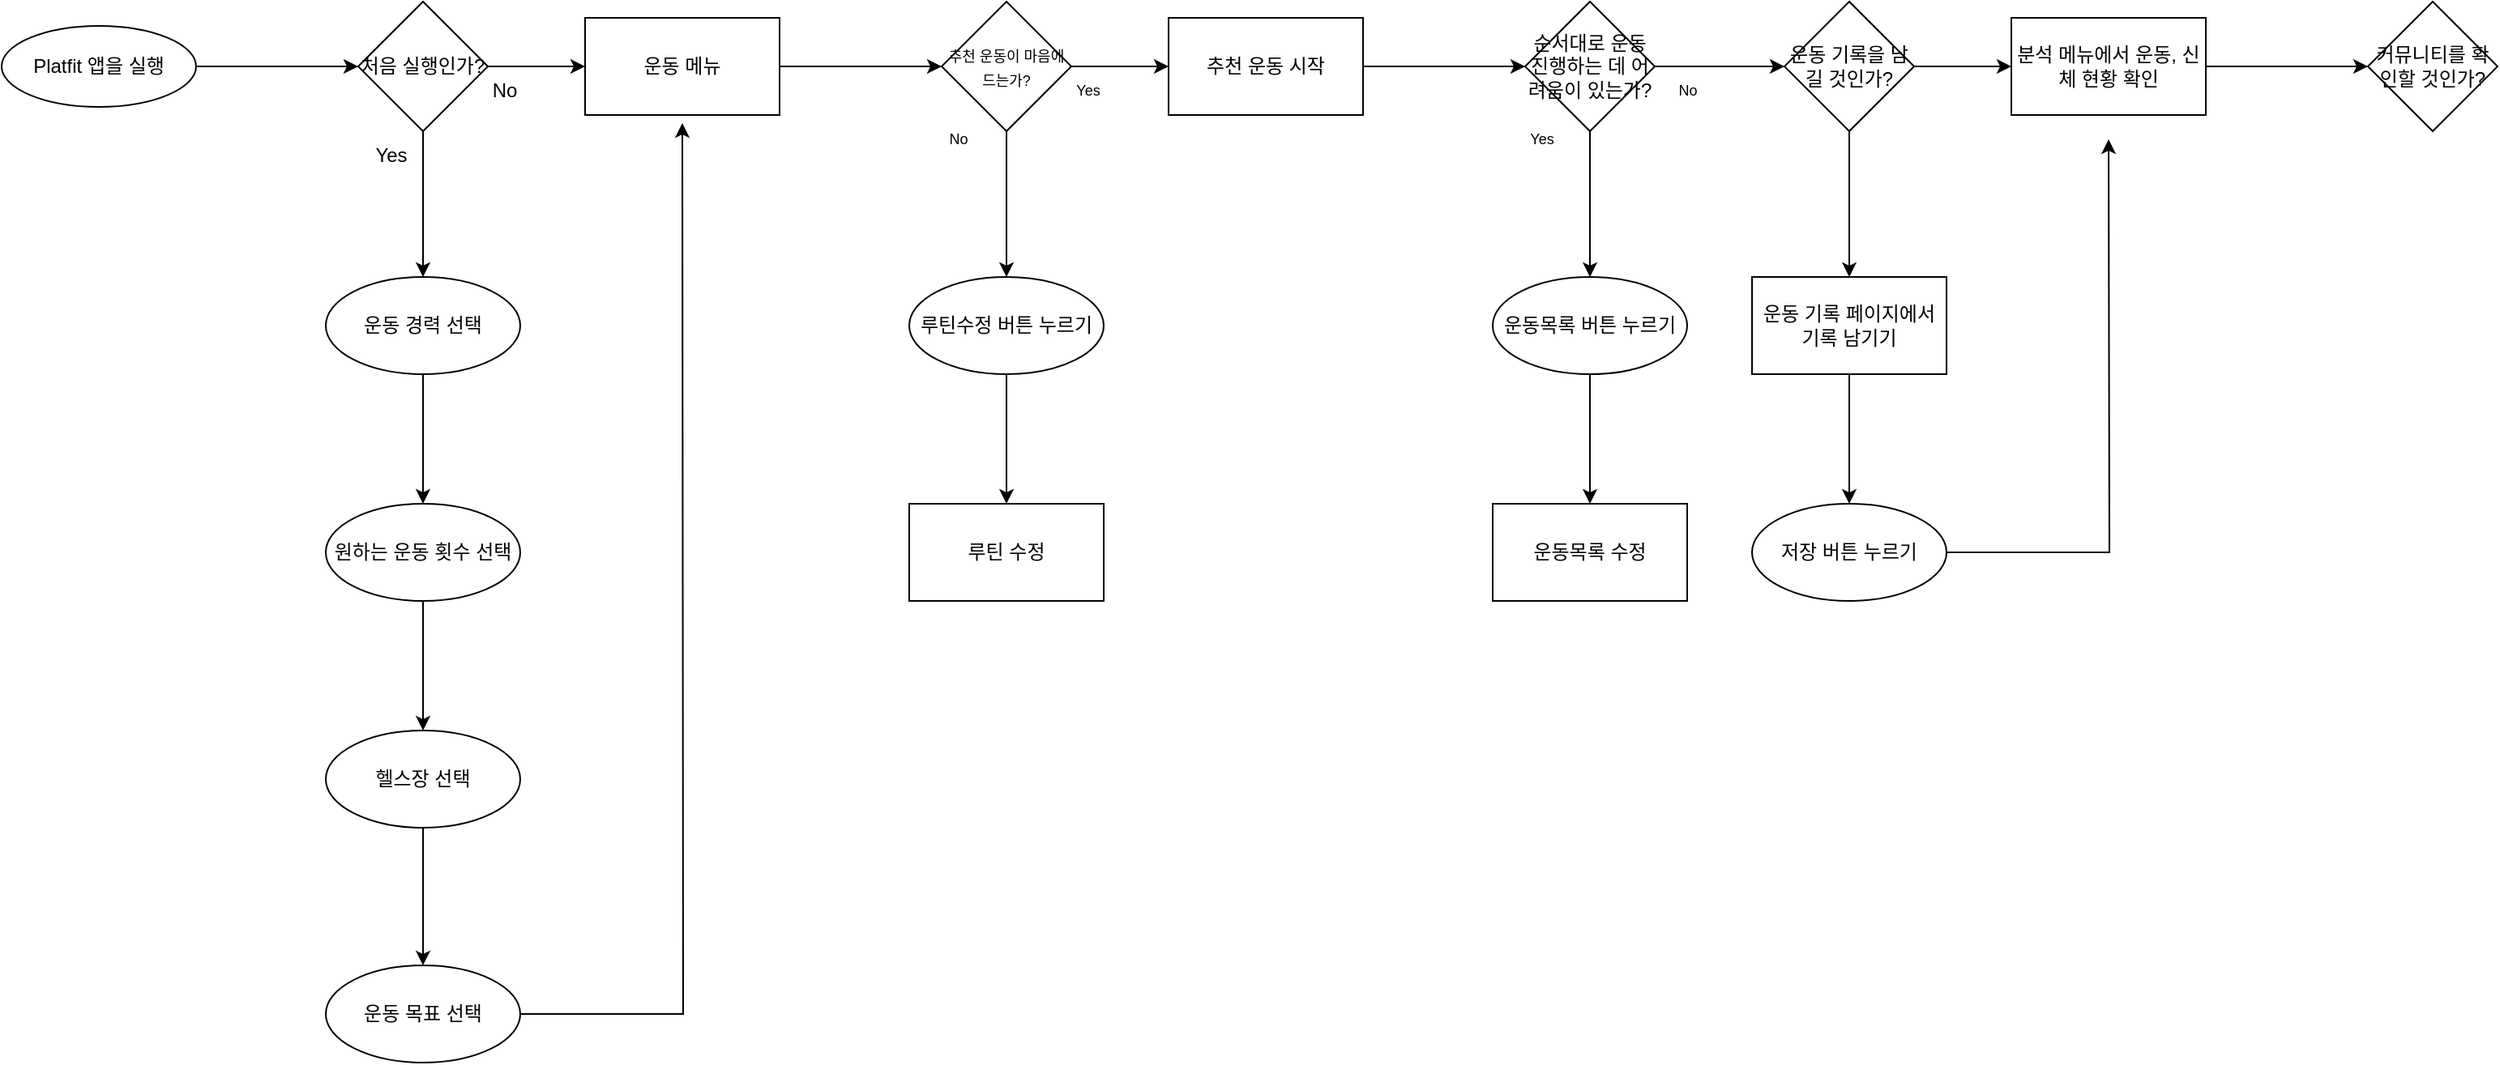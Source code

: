 <mxfile version="20.4.1" type="github">
  <diagram name="Page-1" id="74e2e168-ea6b-b213-b513-2b3c1d86103e">
    <mxGraphModel dx="2258" dy="801" grid="1" gridSize="10" guides="1" tooltips="1" connect="1" arrows="1" fold="1" page="1" pageScale="1" pageWidth="1100" pageHeight="850" background="none" math="0" shadow="0">
      <root>
        <mxCell id="0" />
        <mxCell id="1" parent="0" />
        <mxCell id="qVj28lsYevXOe8eaYTV5-10" value="" style="edgeStyle=orthogonalEdgeStyle;rounded=0;orthogonalLoop=1;jettySize=auto;html=1;" edge="1" parent="1" source="qVj28lsYevXOe8eaYTV5-1" target="qVj28lsYevXOe8eaYTV5-9">
          <mxGeometry relative="1" as="geometry" />
        </mxCell>
        <mxCell id="qVj28lsYevXOe8eaYTV5-1" value="Platfit 앱을 실행" style="ellipse;whiteSpace=wrap;html=1;" vertex="1" parent="1">
          <mxGeometry x="-830" y="340" width="120" height="50" as="geometry" />
        </mxCell>
        <mxCell id="qVj28lsYevXOe8eaYTV5-12" value="" style="edgeStyle=orthogonalEdgeStyle;rounded=0;orthogonalLoop=1;jettySize=auto;html=1;" edge="1" parent="1" source="qVj28lsYevXOe8eaYTV5-9" target="qVj28lsYevXOe8eaYTV5-11">
          <mxGeometry relative="1" as="geometry" />
        </mxCell>
        <mxCell id="qVj28lsYevXOe8eaYTV5-21" value="" style="edgeStyle=orthogonalEdgeStyle;rounded=0;orthogonalLoop=1;jettySize=auto;html=1;" edge="1" parent="1" source="qVj28lsYevXOe8eaYTV5-9" target="qVj28lsYevXOe8eaYTV5-20">
          <mxGeometry relative="1" as="geometry" />
        </mxCell>
        <mxCell id="qVj28lsYevXOe8eaYTV5-9" value="처음 실행인가?" style="rhombus;whiteSpace=wrap;html=1;" vertex="1" parent="1">
          <mxGeometry x="-610" y="325" width="80" height="80" as="geometry" />
        </mxCell>
        <mxCell id="qVj28lsYevXOe8eaYTV5-14" value="" style="edgeStyle=orthogonalEdgeStyle;rounded=0;orthogonalLoop=1;jettySize=auto;html=1;" edge="1" parent="1" source="qVj28lsYevXOe8eaYTV5-11" target="qVj28lsYevXOe8eaYTV5-13">
          <mxGeometry relative="1" as="geometry" />
        </mxCell>
        <mxCell id="qVj28lsYevXOe8eaYTV5-11" value="운동 경력 선택" style="ellipse;whiteSpace=wrap;html=1;" vertex="1" parent="1">
          <mxGeometry x="-630" y="495" width="120" height="60" as="geometry" />
        </mxCell>
        <mxCell id="qVj28lsYevXOe8eaYTV5-16" value="" style="edgeStyle=orthogonalEdgeStyle;rounded=0;orthogonalLoop=1;jettySize=auto;html=1;" edge="1" parent="1" source="qVj28lsYevXOe8eaYTV5-13" target="qVj28lsYevXOe8eaYTV5-15">
          <mxGeometry relative="1" as="geometry" />
        </mxCell>
        <mxCell id="qVj28lsYevXOe8eaYTV5-13" value="원하는 운동 횟수 선택" style="ellipse;whiteSpace=wrap;html=1;" vertex="1" parent="1">
          <mxGeometry x="-630" y="635" width="120" height="60" as="geometry" />
        </mxCell>
        <mxCell id="qVj28lsYevXOe8eaYTV5-18" value="" style="edgeStyle=orthogonalEdgeStyle;rounded=0;orthogonalLoop=1;jettySize=auto;html=1;" edge="1" parent="1" source="qVj28lsYevXOe8eaYTV5-15" target="qVj28lsYevXOe8eaYTV5-17">
          <mxGeometry relative="1" as="geometry" />
        </mxCell>
        <mxCell id="qVj28lsYevXOe8eaYTV5-15" value="헬스장 선택" style="ellipse;whiteSpace=wrap;html=1;" vertex="1" parent="1">
          <mxGeometry x="-630" y="775" width="120" height="60" as="geometry" />
        </mxCell>
        <mxCell id="qVj28lsYevXOe8eaYTV5-23" style="edgeStyle=orthogonalEdgeStyle;rounded=0;orthogonalLoop=1;jettySize=auto;html=1;" edge="1" parent="1" source="qVj28lsYevXOe8eaYTV5-17">
          <mxGeometry relative="1" as="geometry">
            <mxPoint x="-410" y="400" as="targetPoint" />
          </mxGeometry>
        </mxCell>
        <mxCell id="qVj28lsYevXOe8eaYTV5-17" value="운동 목표 선택" style="ellipse;whiteSpace=wrap;html=1;" vertex="1" parent="1">
          <mxGeometry x="-630" y="920" width="120" height="60" as="geometry" />
        </mxCell>
        <mxCell id="qVj28lsYevXOe8eaYTV5-19" value="Yes" style="text;html=1;align=center;verticalAlign=middle;resizable=0;points=[];autosize=1;strokeColor=none;fillColor=none;" vertex="1" parent="1">
          <mxGeometry x="-610" y="405" width="40" height="30" as="geometry" />
        </mxCell>
        <mxCell id="qVj28lsYevXOe8eaYTV5-25" value="" style="edgeStyle=orthogonalEdgeStyle;rounded=0;orthogonalLoop=1;jettySize=auto;html=1;" edge="1" parent="1" source="qVj28lsYevXOe8eaYTV5-20" target="qVj28lsYevXOe8eaYTV5-24">
          <mxGeometry relative="1" as="geometry" />
        </mxCell>
        <mxCell id="qVj28lsYevXOe8eaYTV5-20" value="운동 메뉴" style="whiteSpace=wrap;html=1;" vertex="1" parent="1">
          <mxGeometry x="-470" y="335" width="120" height="60" as="geometry" />
        </mxCell>
        <mxCell id="qVj28lsYevXOe8eaYTV5-22" value="No" style="text;html=1;align=center;verticalAlign=middle;resizable=0;points=[];autosize=1;strokeColor=none;fillColor=none;" vertex="1" parent="1">
          <mxGeometry x="-540" y="365" width="40" height="30" as="geometry" />
        </mxCell>
        <mxCell id="qVj28lsYevXOe8eaYTV5-27" value="" style="edgeStyle=orthogonalEdgeStyle;rounded=0;orthogonalLoop=1;jettySize=auto;html=1;fontSize=9;" edge="1" parent="1" source="qVj28lsYevXOe8eaYTV5-24" target="qVj28lsYevXOe8eaYTV5-26">
          <mxGeometry relative="1" as="geometry" />
        </mxCell>
        <mxCell id="qVj28lsYevXOe8eaYTV5-48" value="" style="edgeStyle=orthogonalEdgeStyle;rounded=0;orthogonalLoop=1;jettySize=auto;html=1;fontSize=9;" edge="1" parent="1" source="qVj28lsYevXOe8eaYTV5-24" target="qVj28lsYevXOe8eaYTV5-47">
          <mxGeometry relative="1" as="geometry" />
        </mxCell>
        <mxCell id="qVj28lsYevXOe8eaYTV5-24" value="&lt;font style=&quot;font-size: 9px;&quot;&gt;추천 운동이 마음에 드는가?&lt;/font&gt;" style="rhombus;whiteSpace=wrap;html=1;" vertex="1" parent="1">
          <mxGeometry x="-250" y="325" width="80" height="80" as="geometry" />
        </mxCell>
        <mxCell id="qVj28lsYevXOe8eaYTV5-32" value="" style="edgeStyle=orthogonalEdgeStyle;rounded=0;orthogonalLoop=1;jettySize=auto;html=1;fontSize=9;" edge="1" parent="1" source="qVj28lsYevXOe8eaYTV5-26" target="qVj28lsYevXOe8eaYTV5-31">
          <mxGeometry relative="1" as="geometry" />
        </mxCell>
        <mxCell id="qVj28lsYevXOe8eaYTV5-26" value="추천 운동 시작" style="whiteSpace=wrap;html=1;" vertex="1" parent="1">
          <mxGeometry x="-110" y="335" width="120" height="60" as="geometry" />
        </mxCell>
        <mxCell id="qVj28lsYevXOe8eaYTV5-28" value="Yes" style="text;html=1;align=center;verticalAlign=middle;resizable=0;points=[];autosize=1;strokeColor=none;fillColor=none;fontSize=9;" vertex="1" parent="1">
          <mxGeometry x="-180" y="365" width="40" height="30" as="geometry" />
        </mxCell>
        <mxCell id="qVj28lsYevXOe8eaYTV5-44" value="" style="edgeStyle=orthogonalEdgeStyle;rounded=0;orthogonalLoop=1;jettySize=auto;html=1;fontSize=9;" edge="1" parent="1" source="qVj28lsYevXOe8eaYTV5-31" target="qVj28lsYevXOe8eaYTV5-43">
          <mxGeometry relative="1" as="geometry" />
        </mxCell>
        <mxCell id="qVj28lsYevXOe8eaYTV5-54" value="" style="edgeStyle=orthogonalEdgeStyle;rounded=0;orthogonalLoop=1;jettySize=auto;html=1;fontSize=9;" edge="1" parent="1" source="qVj28lsYevXOe8eaYTV5-31" target="qVj28lsYevXOe8eaYTV5-53">
          <mxGeometry relative="1" as="geometry" />
        </mxCell>
        <mxCell id="qVj28lsYevXOe8eaYTV5-31" value="순서대로 운동 진행하는 데 어려움이 있는가?" style="rhombus;whiteSpace=wrap;html=1;" vertex="1" parent="1">
          <mxGeometry x="110" y="325" width="80" height="80" as="geometry" />
        </mxCell>
        <mxCell id="qVj28lsYevXOe8eaYTV5-35" value="Yes" style="text;html=1;align=center;verticalAlign=middle;resizable=0;points=[];autosize=1;strokeColor=none;fillColor=none;fontSize=9;" vertex="1" parent="1">
          <mxGeometry x="100" y="395" width="40" height="30" as="geometry" />
        </mxCell>
        <mxCell id="qVj28lsYevXOe8eaYTV5-37" value="No" style="text;html=1;align=center;verticalAlign=middle;resizable=0;points=[];autosize=1;strokeColor=none;fillColor=none;fontSize=9;" vertex="1" parent="1">
          <mxGeometry x="190" y="365" width="40" height="30" as="geometry" />
        </mxCell>
        <mxCell id="qVj28lsYevXOe8eaYTV5-40" value="No" style="text;html=1;align=center;verticalAlign=middle;resizable=0;points=[];autosize=1;strokeColor=none;fillColor=none;fontSize=9;" vertex="1" parent="1">
          <mxGeometry x="-260" y="395" width="40" height="30" as="geometry" />
        </mxCell>
        <mxCell id="qVj28lsYevXOe8eaYTV5-46" value="" style="edgeStyle=orthogonalEdgeStyle;rounded=0;orthogonalLoop=1;jettySize=auto;html=1;fontSize=9;" edge="1" parent="1" source="qVj28lsYevXOe8eaYTV5-43" target="qVj28lsYevXOe8eaYTV5-45">
          <mxGeometry relative="1" as="geometry" />
        </mxCell>
        <mxCell id="qVj28lsYevXOe8eaYTV5-43" value="운동목록 버튼 누르기" style="ellipse;whiteSpace=wrap;html=1;" vertex="1" parent="1">
          <mxGeometry x="90" y="495" width="120" height="60" as="geometry" />
        </mxCell>
        <mxCell id="qVj28lsYevXOe8eaYTV5-45" value="운동목록 수정" style="whiteSpace=wrap;html=1;" vertex="1" parent="1">
          <mxGeometry x="90" y="635" width="120" height="60" as="geometry" />
        </mxCell>
        <mxCell id="qVj28lsYevXOe8eaYTV5-50" value="" style="edgeStyle=orthogonalEdgeStyle;rounded=0;orthogonalLoop=1;jettySize=auto;html=1;fontSize=9;" edge="1" parent="1" source="qVj28lsYevXOe8eaYTV5-47" target="qVj28lsYevXOe8eaYTV5-49">
          <mxGeometry relative="1" as="geometry" />
        </mxCell>
        <mxCell id="qVj28lsYevXOe8eaYTV5-47" value="루틴수정 버튼 누르기" style="ellipse;whiteSpace=wrap;html=1;" vertex="1" parent="1">
          <mxGeometry x="-270" y="495" width="120" height="60" as="geometry" />
        </mxCell>
        <mxCell id="qVj28lsYevXOe8eaYTV5-49" value="루틴 수정" style="whiteSpace=wrap;html=1;" vertex="1" parent="1">
          <mxGeometry x="-270" y="635" width="120" height="60" as="geometry" />
        </mxCell>
        <mxCell id="qVj28lsYevXOe8eaYTV5-60" value="" style="edgeStyle=orthogonalEdgeStyle;rounded=0;orthogonalLoop=1;jettySize=auto;html=1;fontSize=9;" edge="1" parent="1" source="qVj28lsYevXOe8eaYTV5-53" target="qVj28lsYevXOe8eaYTV5-59">
          <mxGeometry relative="1" as="geometry" />
        </mxCell>
        <mxCell id="qVj28lsYevXOe8eaYTV5-64" value="" style="edgeStyle=orthogonalEdgeStyle;rounded=0;orthogonalLoop=1;jettySize=auto;html=1;fontSize=9;" edge="1" parent="1" source="qVj28lsYevXOe8eaYTV5-53" target="qVj28lsYevXOe8eaYTV5-63">
          <mxGeometry relative="1" as="geometry" />
        </mxCell>
        <mxCell id="qVj28lsYevXOe8eaYTV5-53" value="운동 기록을 남길 것인가?" style="rhombus;whiteSpace=wrap;html=1;" vertex="1" parent="1">
          <mxGeometry x="270" y="325" width="80" height="80" as="geometry" />
        </mxCell>
        <mxCell id="qVj28lsYevXOe8eaYTV5-62" value="" style="edgeStyle=orthogonalEdgeStyle;rounded=0;orthogonalLoop=1;jettySize=auto;html=1;fontSize=9;" edge="1" parent="1" source="qVj28lsYevXOe8eaYTV5-59" target="qVj28lsYevXOe8eaYTV5-61">
          <mxGeometry relative="1" as="geometry" />
        </mxCell>
        <mxCell id="qVj28lsYevXOe8eaYTV5-59" value="운동 기록 페이지에서 기록 남기기" style="whiteSpace=wrap;html=1;" vertex="1" parent="1">
          <mxGeometry x="250" y="495" width="120" height="60" as="geometry" />
        </mxCell>
        <mxCell id="qVj28lsYevXOe8eaYTV5-65" style="edgeStyle=orthogonalEdgeStyle;rounded=0;orthogonalLoop=1;jettySize=auto;html=1;fontSize=9;" edge="1" parent="1" source="qVj28lsYevXOe8eaYTV5-61">
          <mxGeometry relative="1" as="geometry">
            <mxPoint x="470.0" y="410" as="targetPoint" />
          </mxGeometry>
        </mxCell>
        <mxCell id="qVj28lsYevXOe8eaYTV5-61" value="저장 버튼 누르기" style="ellipse;whiteSpace=wrap;html=1;" vertex="1" parent="1">
          <mxGeometry x="250" y="635" width="120" height="60" as="geometry" />
        </mxCell>
        <mxCell id="qVj28lsYevXOe8eaYTV5-67" value="" style="edgeStyle=orthogonalEdgeStyle;rounded=0;orthogonalLoop=1;jettySize=auto;html=1;fontSize=9;" edge="1" parent="1" source="qVj28lsYevXOe8eaYTV5-63" target="qVj28lsYevXOe8eaYTV5-66">
          <mxGeometry relative="1" as="geometry" />
        </mxCell>
        <mxCell id="qVj28lsYevXOe8eaYTV5-63" value="분석 메뉴에서 운동, 신체 현황 확인" style="whiteSpace=wrap;html=1;" vertex="1" parent="1">
          <mxGeometry x="410" y="335" width="120" height="60" as="geometry" />
        </mxCell>
        <mxCell id="qVj28lsYevXOe8eaYTV5-66" value="커뮤니티를 확인할 것인가?" style="rhombus;whiteSpace=wrap;html=1;" vertex="1" parent="1">
          <mxGeometry x="630" y="325" width="80" height="80" as="geometry" />
        </mxCell>
      </root>
    </mxGraphModel>
  </diagram>
</mxfile>

